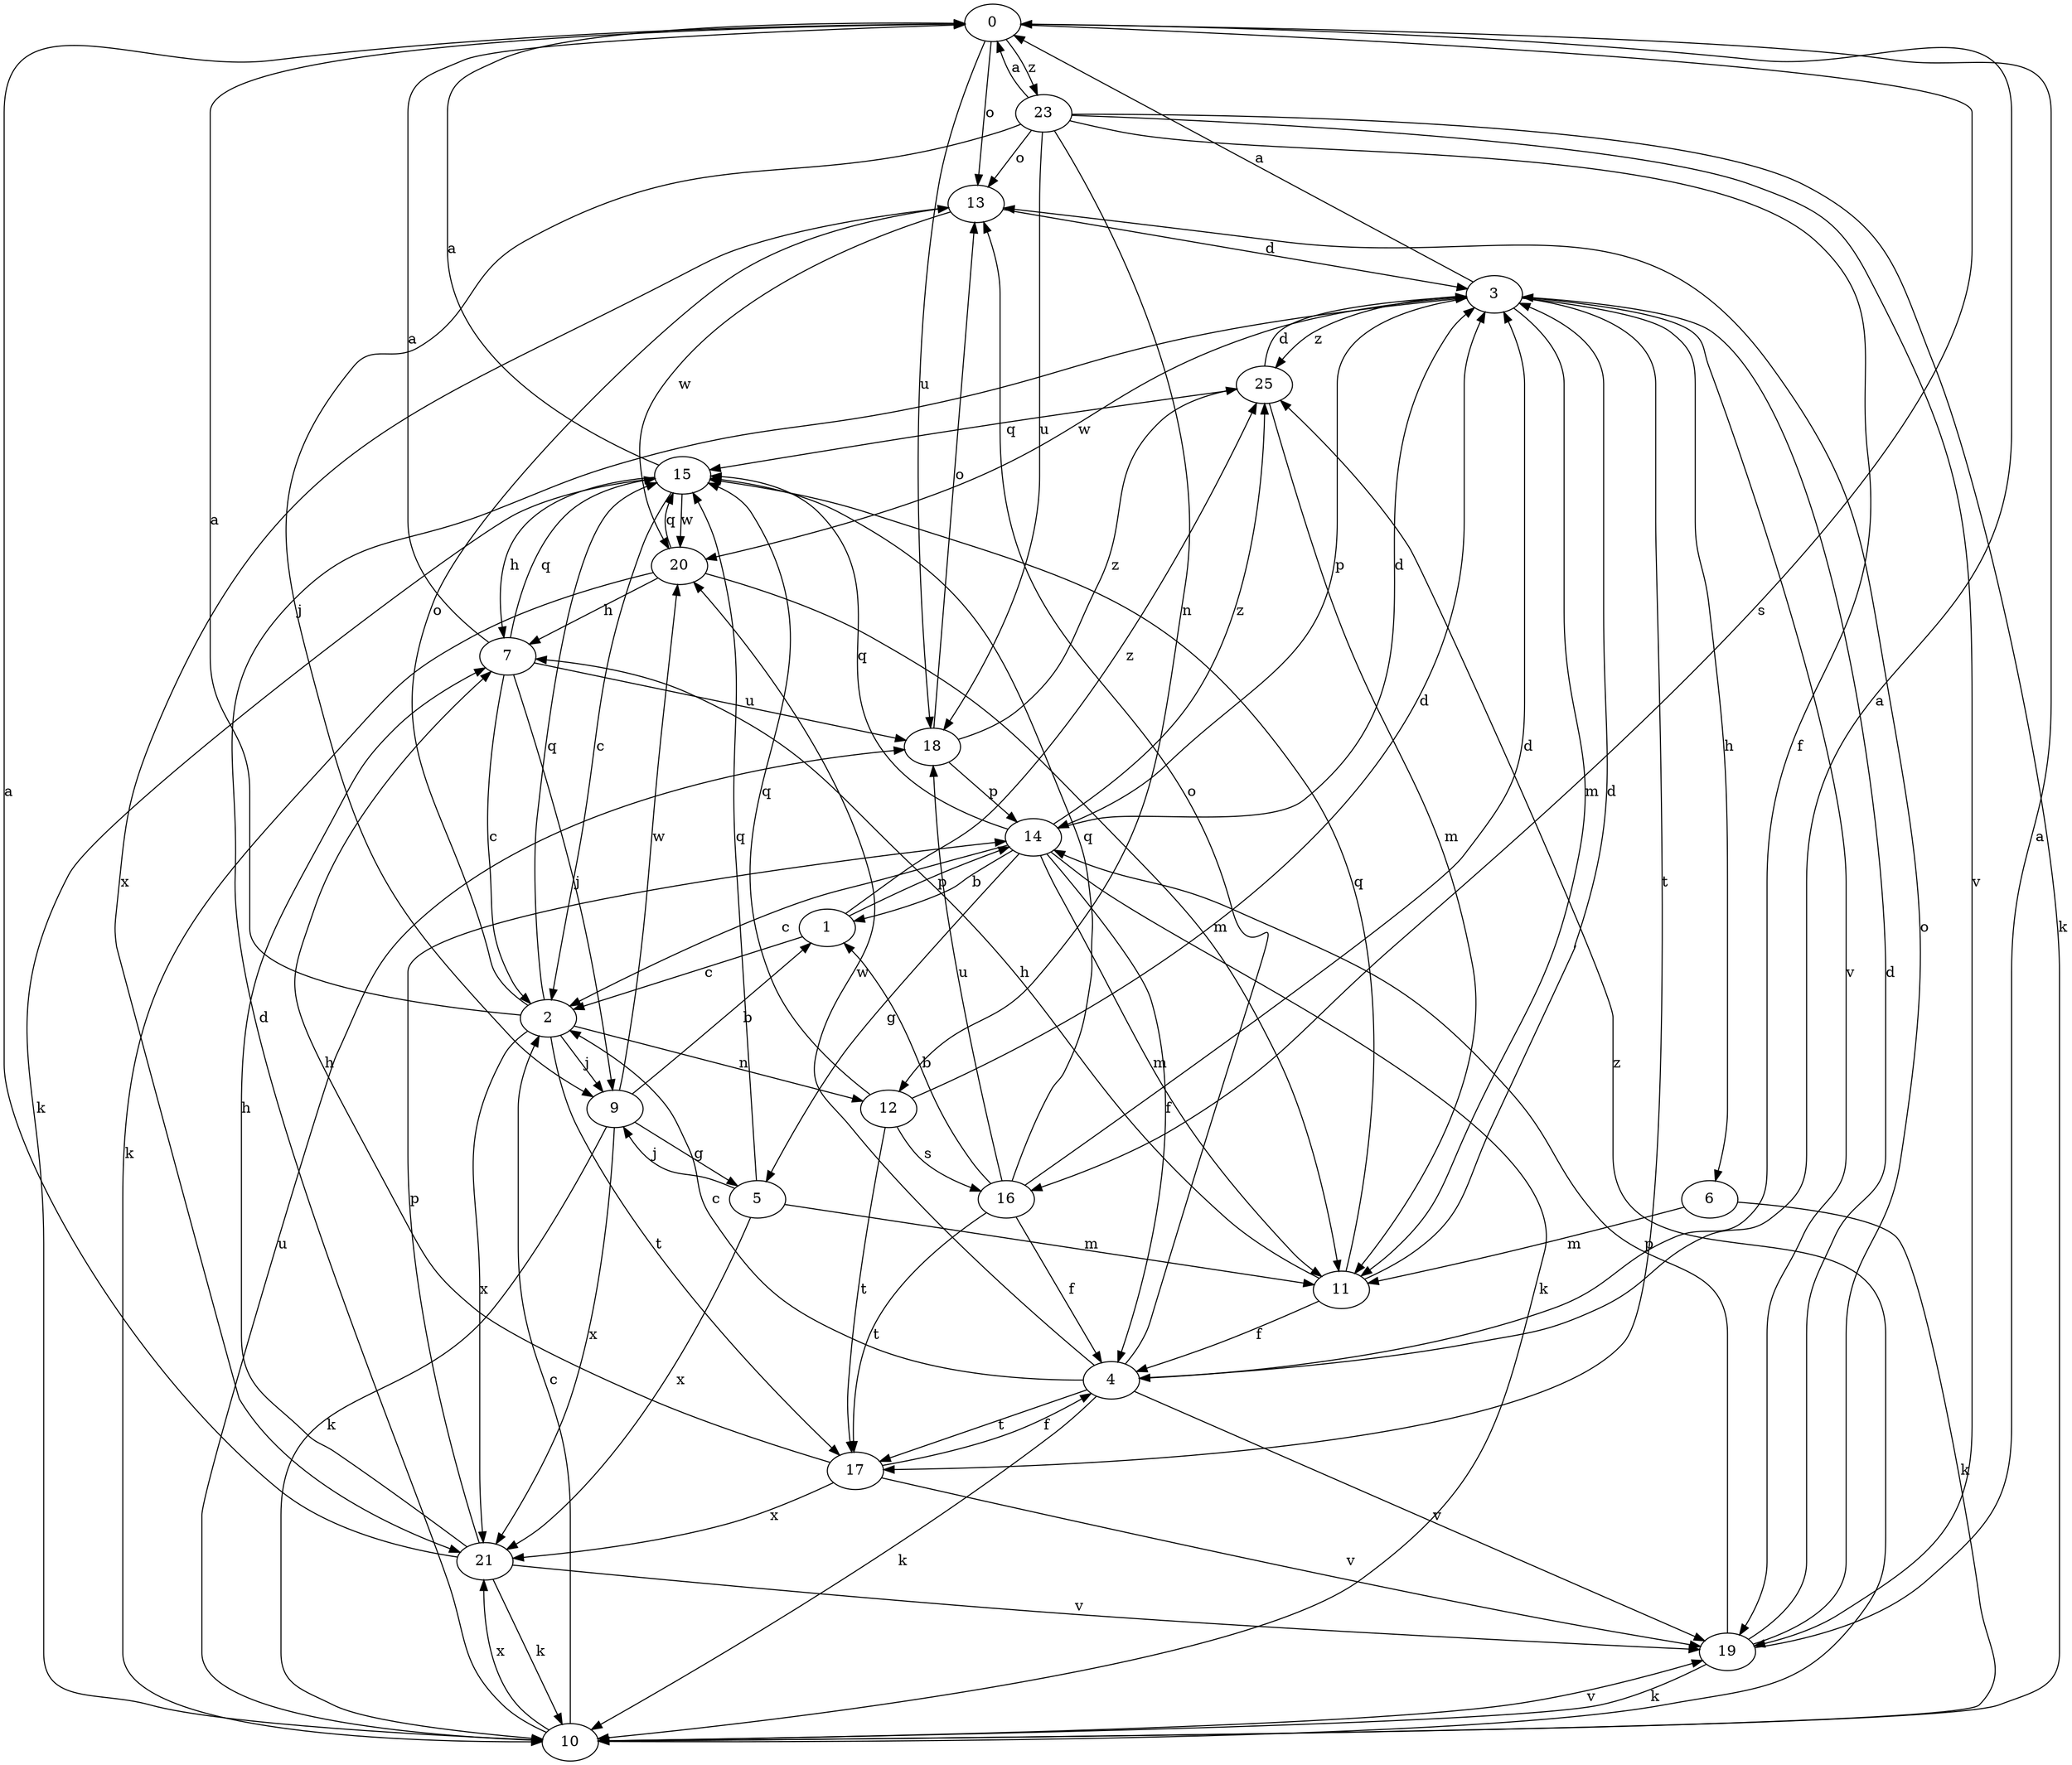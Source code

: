 strict digraph  {
0;
1;
2;
3;
4;
5;
6;
7;
9;
10;
11;
12;
13;
14;
15;
16;
17;
18;
19;
20;
21;
23;
25;
0 -> 13  [label=o];
0 -> 16  [label=s];
0 -> 18  [label=u];
0 -> 23  [label=z];
1 -> 2  [label=c];
1 -> 14  [label=p];
1 -> 25  [label=z];
2 -> 0  [label=a];
2 -> 9  [label=j];
2 -> 12  [label=n];
2 -> 13  [label=o];
2 -> 15  [label=q];
2 -> 17  [label=t];
2 -> 21  [label=x];
3 -> 0  [label=a];
3 -> 6  [label=h];
3 -> 11  [label=m];
3 -> 14  [label=p];
3 -> 17  [label=t];
3 -> 19  [label=v];
3 -> 20  [label=w];
3 -> 25  [label=z];
4 -> 0  [label=a];
4 -> 2  [label=c];
4 -> 10  [label=k];
4 -> 13  [label=o];
4 -> 17  [label=t];
4 -> 19  [label=v];
4 -> 20  [label=w];
5 -> 9  [label=j];
5 -> 11  [label=m];
5 -> 15  [label=q];
5 -> 21  [label=x];
6 -> 10  [label=k];
6 -> 11  [label=m];
7 -> 0  [label=a];
7 -> 2  [label=c];
7 -> 9  [label=j];
7 -> 15  [label=q];
7 -> 18  [label=u];
9 -> 1  [label=b];
9 -> 5  [label=g];
9 -> 10  [label=k];
9 -> 20  [label=w];
9 -> 21  [label=x];
10 -> 2  [label=c];
10 -> 3  [label=d];
10 -> 18  [label=u];
10 -> 19  [label=v];
10 -> 21  [label=x];
10 -> 25  [label=z];
11 -> 3  [label=d];
11 -> 4  [label=f];
11 -> 7  [label=h];
11 -> 15  [label=q];
12 -> 3  [label=d];
12 -> 15  [label=q];
12 -> 16  [label=s];
12 -> 17  [label=t];
13 -> 3  [label=d];
13 -> 20  [label=w];
13 -> 21  [label=x];
14 -> 1  [label=b];
14 -> 2  [label=c];
14 -> 3  [label=d];
14 -> 4  [label=f];
14 -> 5  [label=g];
14 -> 10  [label=k];
14 -> 11  [label=m];
14 -> 15  [label=q];
14 -> 25  [label=z];
15 -> 0  [label=a];
15 -> 2  [label=c];
15 -> 7  [label=h];
15 -> 10  [label=k];
15 -> 20  [label=w];
16 -> 1  [label=b];
16 -> 3  [label=d];
16 -> 4  [label=f];
16 -> 15  [label=q];
16 -> 17  [label=t];
16 -> 18  [label=u];
17 -> 4  [label=f];
17 -> 7  [label=h];
17 -> 19  [label=v];
17 -> 21  [label=x];
18 -> 13  [label=o];
18 -> 14  [label=p];
18 -> 25  [label=z];
19 -> 0  [label=a];
19 -> 3  [label=d];
19 -> 10  [label=k];
19 -> 13  [label=o];
19 -> 14  [label=p];
20 -> 7  [label=h];
20 -> 10  [label=k];
20 -> 11  [label=m];
20 -> 15  [label=q];
21 -> 0  [label=a];
21 -> 7  [label=h];
21 -> 10  [label=k];
21 -> 14  [label=p];
21 -> 19  [label=v];
23 -> 0  [label=a];
23 -> 4  [label=f];
23 -> 9  [label=j];
23 -> 10  [label=k];
23 -> 12  [label=n];
23 -> 13  [label=o];
23 -> 18  [label=u];
23 -> 19  [label=v];
25 -> 3  [label=d];
25 -> 11  [label=m];
25 -> 15  [label=q];
}
